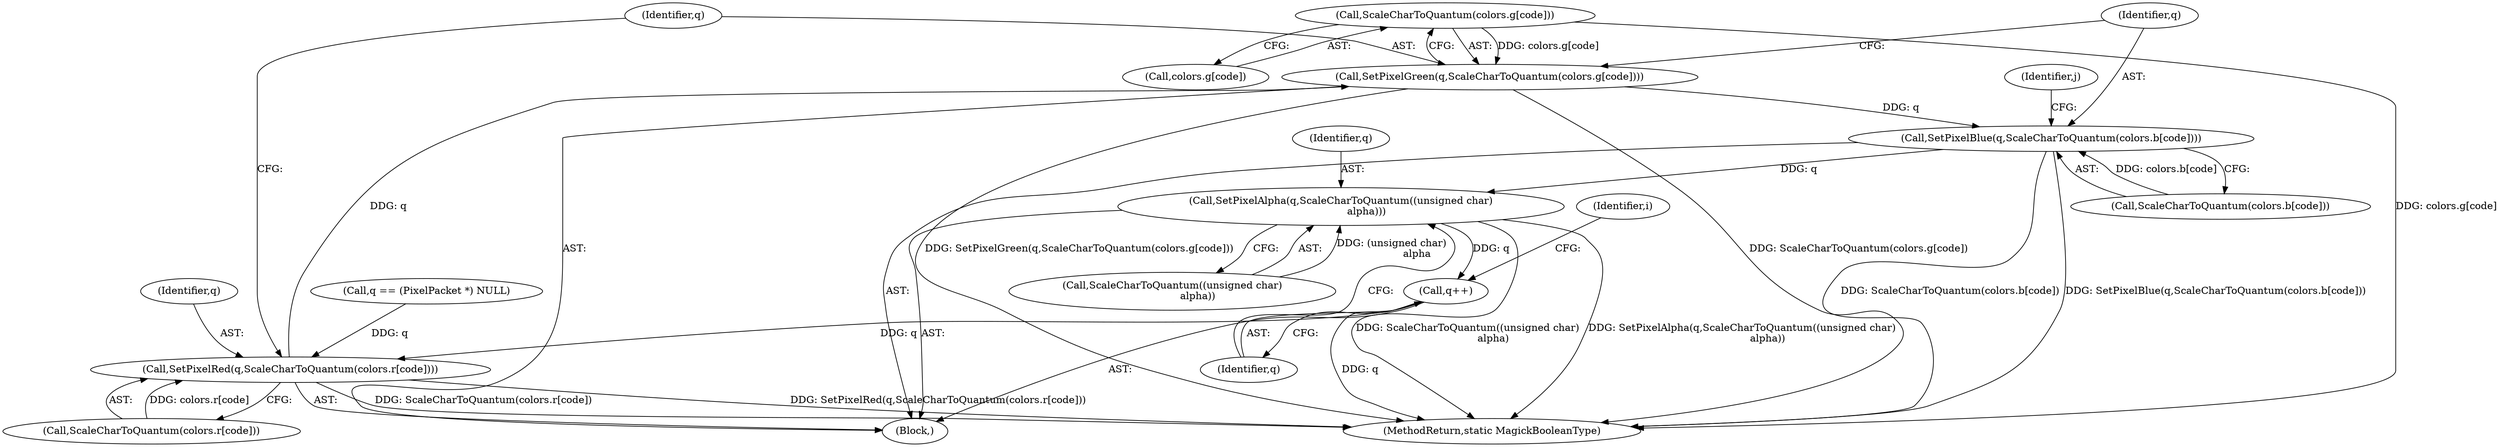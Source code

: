 digraph "0_ImageMagick_d7325bac173492b358417a0ad49fabad44447d52_1@array" {
"1000272" [label="(Call,ScaleCharToQuantum(colors.g[code]))"];
"1000270" [label="(Call,SetPixelGreen(q,ScaleCharToQuantum(colors.g[code])))"];
"1000278" [label="(Call,SetPixelBlue(q,ScaleCharToQuantum(colors.b[code])))"];
"1000327" [label="(Call,SetPixelAlpha(q,ScaleCharToQuantum((unsigned char)\n                alpha)))"];
"1000333" [label="(Call,q++)"];
"1000262" [label="(Call,SetPixelRed(q,ScaleCharToQuantum(colors.r[code])))"];
"1000329" [label="(Call,ScaleCharToQuantum((unsigned char)\n                alpha))"];
"1000334" [label="(Identifier,q)"];
"1000270" [label="(Call,SetPixelGreen(q,ScaleCharToQuantum(colors.g[code])))"];
"1000272" [label="(Call,ScaleCharToQuantum(colors.g[code]))"];
"1000349" [label="(MethodReturn,static MagickBooleanType)"];
"1000280" [label="(Call,ScaleCharToQuantum(colors.b[code]))"];
"1000328" [label="(Identifier,q)"];
"1000333" [label="(Call,q++)"];
"1000273" [label="(Call,colors.g[code])"];
"1000226" [label="(Identifier,i)"];
"1000264" [label="(Call,ScaleCharToQuantum(colors.r[code]))"];
"1000175" [label="(Call,q == (PixelPacket *) NULL)"];
"1000248" [label="(Block,)"];
"1000327" [label="(Call,SetPixelAlpha(q,ScaleCharToQuantum((unsigned char)\n                alpha)))"];
"1000271" [label="(Identifier,q)"];
"1000262" [label="(Call,SetPixelRed(q,ScaleCharToQuantum(colors.r[code])))"];
"1000288" [label="(Identifier,j)"];
"1000278" [label="(Call,SetPixelBlue(q,ScaleCharToQuantum(colors.b[code])))"];
"1000279" [label="(Identifier,q)"];
"1000263" [label="(Identifier,q)"];
"1000272" -> "1000270"  [label="AST: "];
"1000272" -> "1000273"  [label="CFG: "];
"1000273" -> "1000272"  [label="AST: "];
"1000270" -> "1000272"  [label="CFG: "];
"1000272" -> "1000349"  [label="DDG: colors.g[code]"];
"1000272" -> "1000270"  [label="DDG: colors.g[code]"];
"1000270" -> "1000248"  [label="AST: "];
"1000271" -> "1000270"  [label="AST: "];
"1000279" -> "1000270"  [label="CFG: "];
"1000270" -> "1000349"  [label="DDG: SetPixelGreen(q,ScaleCharToQuantum(colors.g[code]))"];
"1000270" -> "1000349"  [label="DDG: ScaleCharToQuantum(colors.g[code])"];
"1000262" -> "1000270"  [label="DDG: q"];
"1000270" -> "1000278"  [label="DDG: q"];
"1000278" -> "1000248"  [label="AST: "];
"1000278" -> "1000280"  [label="CFG: "];
"1000279" -> "1000278"  [label="AST: "];
"1000280" -> "1000278"  [label="AST: "];
"1000288" -> "1000278"  [label="CFG: "];
"1000278" -> "1000349"  [label="DDG: ScaleCharToQuantum(colors.b[code])"];
"1000278" -> "1000349"  [label="DDG: SetPixelBlue(q,ScaleCharToQuantum(colors.b[code]))"];
"1000280" -> "1000278"  [label="DDG: colors.b[code]"];
"1000278" -> "1000327"  [label="DDG: q"];
"1000327" -> "1000248"  [label="AST: "];
"1000327" -> "1000329"  [label="CFG: "];
"1000328" -> "1000327"  [label="AST: "];
"1000329" -> "1000327"  [label="AST: "];
"1000334" -> "1000327"  [label="CFG: "];
"1000327" -> "1000349"  [label="DDG: ScaleCharToQuantum((unsigned char)\n                alpha)"];
"1000327" -> "1000349"  [label="DDG: SetPixelAlpha(q,ScaleCharToQuantum((unsigned char)\n                alpha))"];
"1000329" -> "1000327"  [label="DDG: (unsigned char)\n                alpha"];
"1000327" -> "1000333"  [label="DDG: q"];
"1000333" -> "1000248"  [label="AST: "];
"1000333" -> "1000334"  [label="CFG: "];
"1000334" -> "1000333"  [label="AST: "];
"1000226" -> "1000333"  [label="CFG: "];
"1000333" -> "1000349"  [label="DDG: q"];
"1000333" -> "1000262"  [label="DDG: q"];
"1000262" -> "1000248"  [label="AST: "];
"1000262" -> "1000264"  [label="CFG: "];
"1000263" -> "1000262"  [label="AST: "];
"1000264" -> "1000262"  [label="AST: "];
"1000271" -> "1000262"  [label="CFG: "];
"1000262" -> "1000349"  [label="DDG: ScaleCharToQuantum(colors.r[code])"];
"1000262" -> "1000349"  [label="DDG: SetPixelRed(q,ScaleCharToQuantum(colors.r[code]))"];
"1000175" -> "1000262"  [label="DDG: q"];
"1000264" -> "1000262"  [label="DDG: colors.r[code]"];
}
